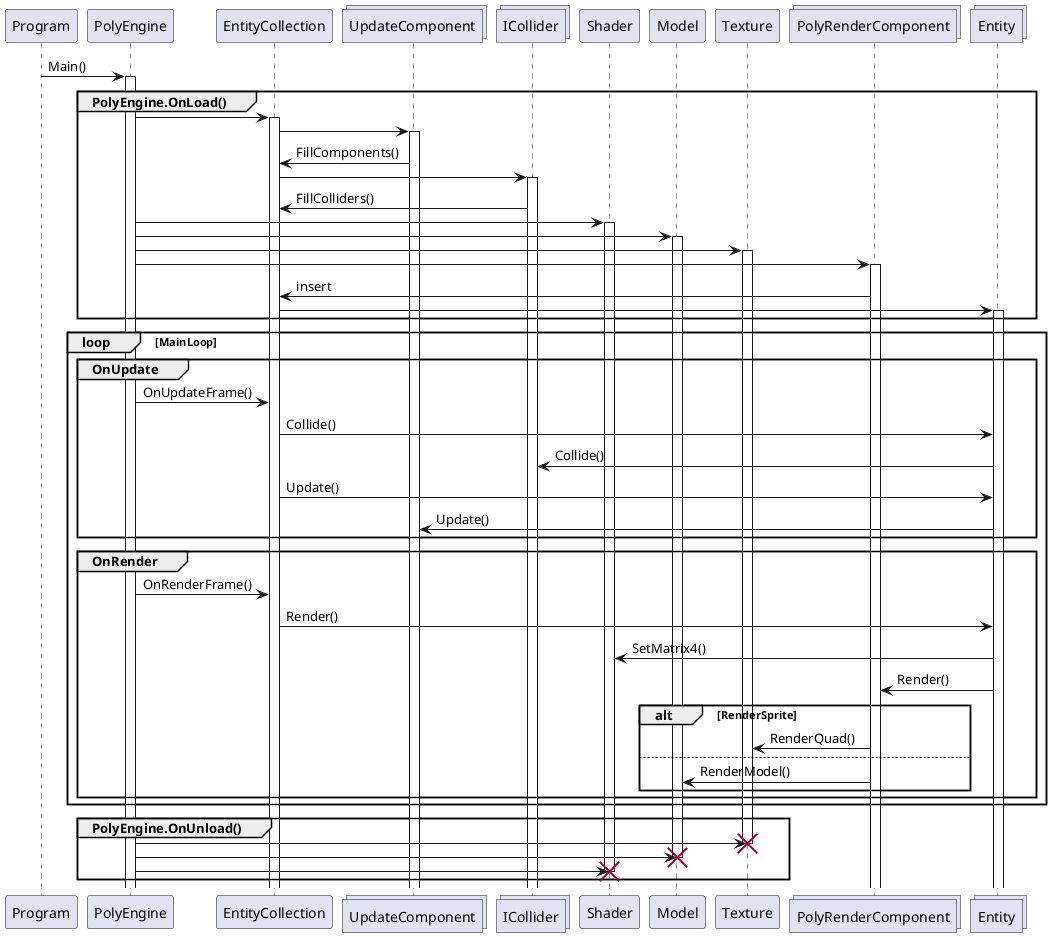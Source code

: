 ﻿@startuml Sequence Diagram
Program -> PolyEngine: Main()
activate PolyEngine
group PolyEngine.OnLoad() 
    PolyEngine -> EntityCollection
    activate EntityCollection
    collections UpdateComponent
    EntityCollection -> UpdateComponent
    activate UpdateComponent
    UpdateComponent -> EntityCollection: FillComponents()
    collections ICollider
    EntityCollection -> ICollider
    activate ICollider
    ICollider -> EntityCollection: FillColliders()
    PolyEngine -> Shader
    activate Shader
    PolyEngine -> Model
    activate Model
    PolyEngine -> Texture
    activate Texture
    collections PolyRenderComponent
    PolyEngine -> PolyRenderComponent
    activate PolyRenderComponent
    
    PolyRenderComponent -> EntityCollection: insert
    collections Entity
    EntityCollection -> Entity
    activate Entity
end

loop MainLoop
    group OnUpdate
        PolyEngine -> EntityCollection: OnUpdateFrame()
        EntityCollection -> Entity: Collide()
        Entity -> ICollider: Collide()
        EntityCollection -> Entity: Update()
        Entity -> UpdateComponent: Update()
    end
    
    group OnRender
        PolyEngine -> EntityCollection: OnRenderFrame()
        EntityCollection -> Entity: Render()
        Entity -> Shader: SetMatrix4()
        Entity -> PolyRenderComponent: Render()
        alt RenderSprite
            PolyRenderComponent -> Texture : RenderQuad()
        else
            PolyRenderComponent -> Model : RenderModel()
        end
    end
end

group PolyEngine.OnUnload()
    PolyEngine -> Texture
    destroy Texture
    PolyEngine -> Model
    destroy Model
    PolyEngine -> Shader
    destroy Shader
end
@enduml